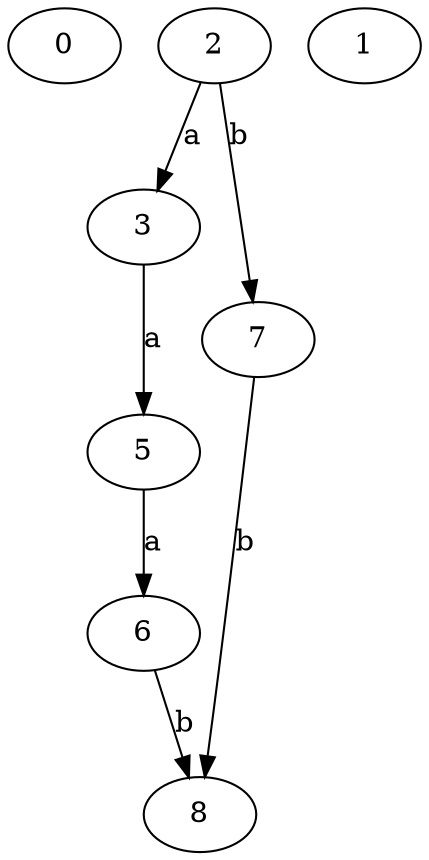 strict digraph  {
0;
3;
5;
1;
6;
2;
7;
8;
3 -> 5  [label=a];
5 -> 6  [label=a];
6 -> 8  [label=b];
2 -> 3  [label=a];
2 -> 7  [label=b];
7 -> 8  [label=b];
}

